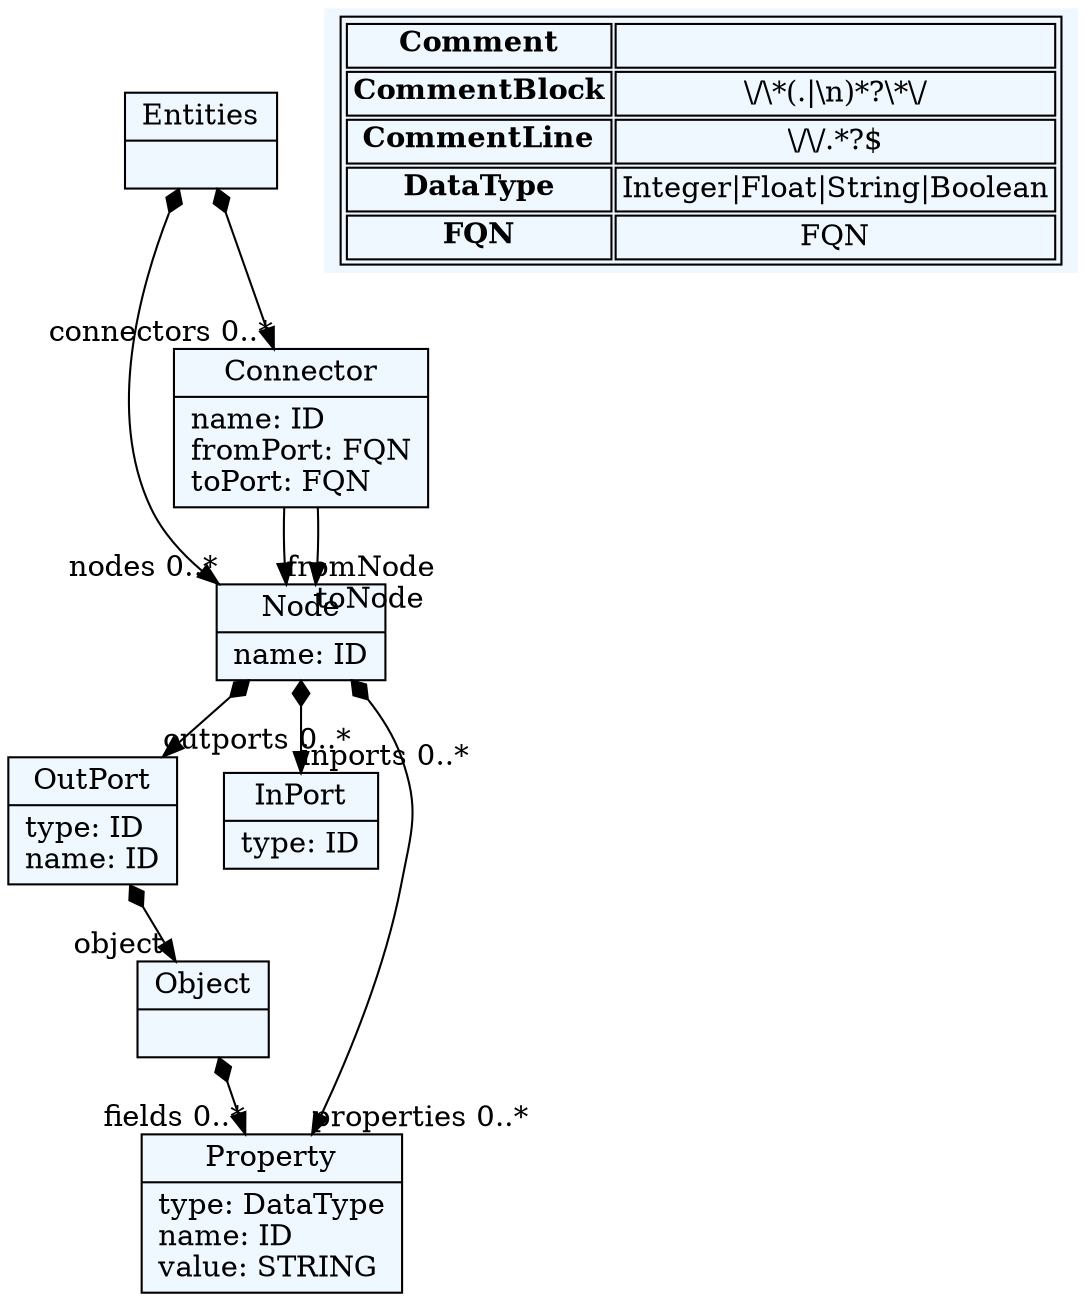
    digraph textX {
    fontname = "Bitstream Vera Sans"
    fontsize = 8
    node[
        shape=record,
        style=filled,
        fillcolor=aliceblue
    ]
    nodesep = 0.3
    edge[dir=black,arrowtail=empty]


140407300304512[ label="{Entities|}"]

140407300308528[ label="{Node|name: ID\l}"]

140407300311936[ label="{OutPort|type: ID\lname: ID\l}"]

140407300315344[ label="{InPort|type: ID\l}"]

140407300318752[ label="{Object|}"]

140407300317808[ label="{Property|type: DataType\lname: ID\lvalue: STRING\l}"]

140407300324624[ label="{Connector|name: ID\lfromPort: FQN\ltoPort: FQN\l}"]



140407300304512 -> 140407300308528[arrowtail=diamond, dir=both, headlabel="nodes 0..*"]
140407300304512 -> 140407300324624[arrowtail=diamond, dir=both, headlabel="connectors 0..*"]
140407300308528 -> 140407300317808[arrowtail=diamond, dir=both, headlabel="properties 0..*"]
140407300308528 -> 140407300311936[arrowtail=diamond, dir=both, headlabel="outports 0..*"]
140407300308528 -> 140407300315344[arrowtail=diamond, dir=both, headlabel="inports 0..*"]
140407300311936 -> 140407300318752[arrowtail=diamond, dir=both, headlabel="object "]
140407300318752 -> 140407300317808[arrowtail=diamond, dir=both, headlabel="fields 0..*"]
140407300324624 -> 140407300308528[headlabel="fromNode "]
140407300324624 -> 140407300308528[headlabel="toNode "]
match_rules [ shape=plaintext, label=< <table>
	<tr>
		<td><b>Comment</b></td><td></td>
	</tr>
	<tr>
		<td><b>CommentBlock</b></td><td>\/\*(.|\n)*?\*\/</td>
	</tr>
	<tr>
		<td><b>CommentLine</b></td><td>\/\/.*?$</td>
	</tr>
	<tr>
		<td><b>DataType</b></td><td>Integer|Float|String|Boolean</td>
	</tr>
	<tr>
		<td><b>FQN</b></td><td>FQN</td>
	</tr>
</table> >]


}

